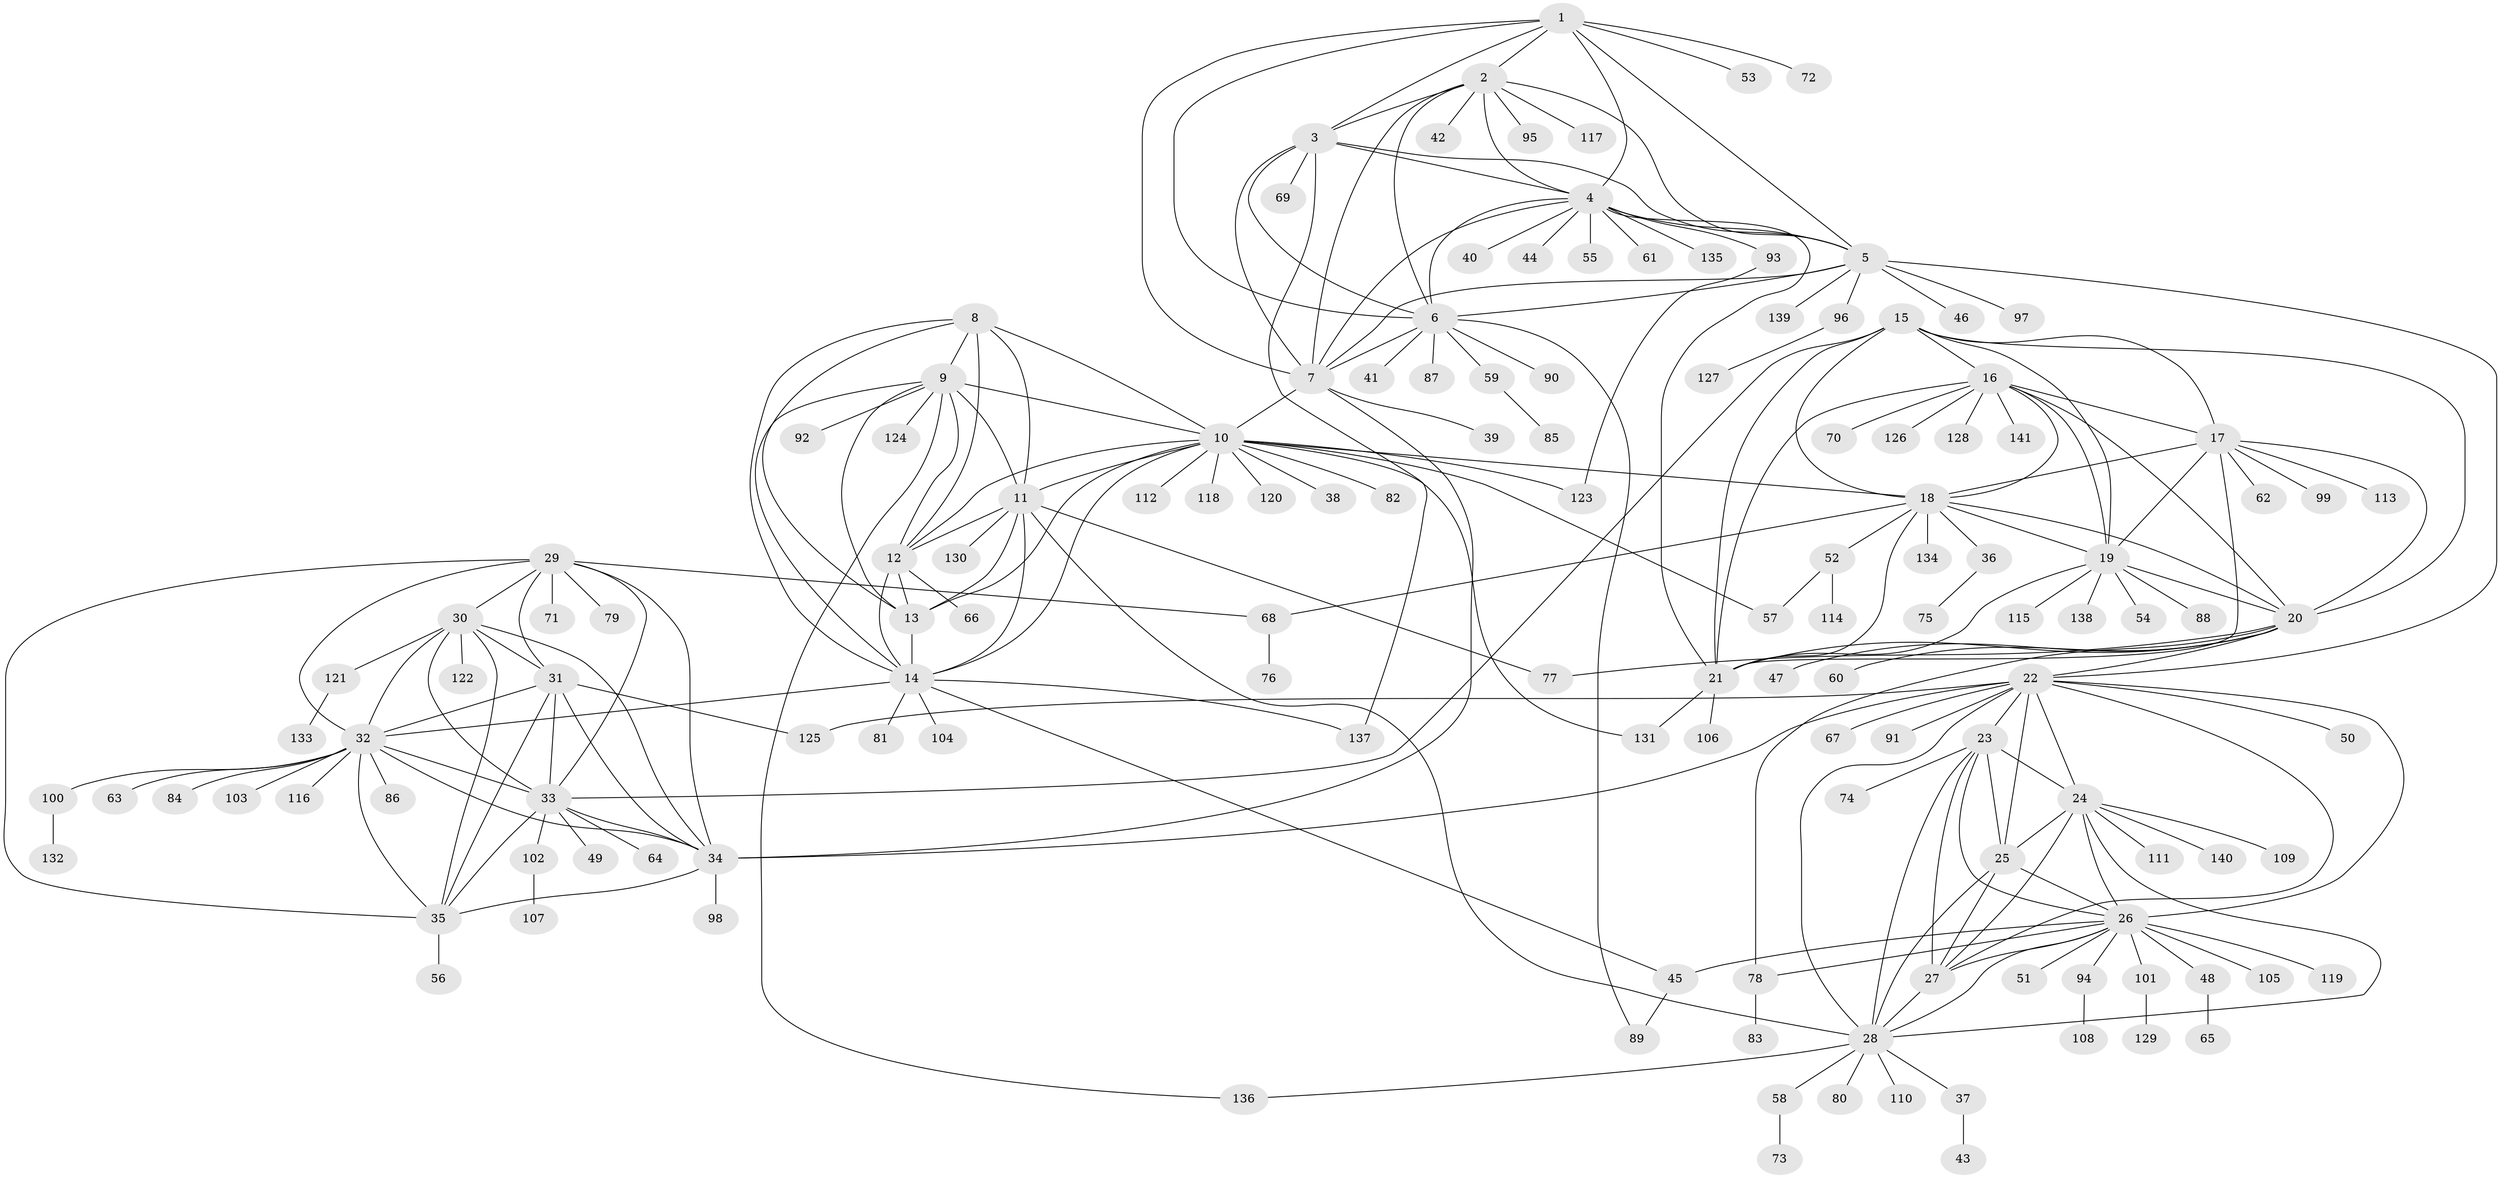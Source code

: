 // Generated by graph-tools (version 1.1) at 2025/50/03/09/25 03:50:36]
// undirected, 141 vertices, 232 edges
graph export_dot {
graph [start="1"]
  node [color=gray90,style=filled];
  1;
  2;
  3;
  4;
  5;
  6;
  7;
  8;
  9;
  10;
  11;
  12;
  13;
  14;
  15;
  16;
  17;
  18;
  19;
  20;
  21;
  22;
  23;
  24;
  25;
  26;
  27;
  28;
  29;
  30;
  31;
  32;
  33;
  34;
  35;
  36;
  37;
  38;
  39;
  40;
  41;
  42;
  43;
  44;
  45;
  46;
  47;
  48;
  49;
  50;
  51;
  52;
  53;
  54;
  55;
  56;
  57;
  58;
  59;
  60;
  61;
  62;
  63;
  64;
  65;
  66;
  67;
  68;
  69;
  70;
  71;
  72;
  73;
  74;
  75;
  76;
  77;
  78;
  79;
  80;
  81;
  82;
  83;
  84;
  85;
  86;
  87;
  88;
  89;
  90;
  91;
  92;
  93;
  94;
  95;
  96;
  97;
  98;
  99;
  100;
  101;
  102;
  103;
  104;
  105;
  106;
  107;
  108;
  109;
  110;
  111;
  112;
  113;
  114;
  115;
  116;
  117;
  118;
  119;
  120;
  121;
  122;
  123;
  124;
  125;
  126;
  127;
  128;
  129;
  130;
  131;
  132;
  133;
  134;
  135;
  136;
  137;
  138;
  139;
  140;
  141;
  1 -- 2;
  1 -- 3;
  1 -- 4;
  1 -- 5;
  1 -- 6;
  1 -- 7;
  1 -- 53;
  1 -- 72;
  2 -- 3;
  2 -- 4;
  2 -- 5;
  2 -- 6;
  2 -- 7;
  2 -- 42;
  2 -- 95;
  2 -- 117;
  3 -- 4;
  3 -- 5;
  3 -- 6;
  3 -- 7;
  3 -- 69;
  3 -- 137;
  4 -- 5;
  4 -- 6;
  4 -- 7;
  4 -- 21;
  4 -- 40;
  4 -- 44;
  4 -- 55;
  4 -- 61;
  4 -- 93;
  4 -- 135;
  5 -- 6;
  5 -- 7;
  5 -- 22;
  5 -- 46;
  5 -- 96;
  5 -- 97;
  5 -- 139;
  6 -- 7;
  6 -- 41;
  6 -- 59;
  6 -- 87;
  6 -- 89;
  6 -- 90;
  7 -- 10;
  7 -- 34;
  7 -- 39;
  8 -- 9;
  8 -- 10;
  8 -- 11;
  8 -- 12;
  8 -- 13;
  8 -- 14;
  9 -- 10;
  9 -- 11;
  9 -- 12;
  9 -- 13;
  9 -- 14;
  9 -- 92;
  9 -- 124;
  9 -- 136;
  10 -- 11;
  10 -- 12;
  10 -- 13;
  10 -- 14;
  10 -- 18;
  10 -- 38;
  10 -- 57;
  10 -- 82;
  10 -- 112;
  10 -- 118;
  10 -- 120;
  10 -- 123;
  10 -- 131;
  11 -- 12;
  11 -- 13;
  11 -- 14;
  11 -- 28;
  11 -- 77;
  11 -- 130;
  12 -- 13;
  12 -- 14;
  12 -- 66;
  13 -- 14;
  14 -- 32;
  14 -- 45;
  14 -- 81;
  14 -- 104;
  14 -- 137;
  15 -- 16;
  15 -- 17;
  15 -- 18;
  15 -- 19;
  15 -- 20;
  15 -- 21;
  15 -- 33;
  16 -- 17;
  16 -- 18;
  16 -- 19;
  16 -- 20;
  16 -- 21;
  16 -- 70;
  16 -- 126;
  16 -- 128;
  16 -- 141;
  17 -- 18;
  17 -- 19;
  17 -- 20;
  17 -- 21;
  17 -- 62;
  17 -- 99;
  17 -- 113;
  18 -- 19;
  18 -- 20;
  18 -- 21;
  18 -- 36;
  18 -- 52;
  18 -- 68;
  18 -- 134;
  19 -- 20;
  19 -- 21;
  19 -- 54;
  19 -- 88;
  19 -- 115;
  19 -- 138;
  20 -- 21;
  20 -- 22;
  20 -- 47;
  20 -- 60;
  20 -- 77;
  20 -- 78;
  21 -- 106;
  21 -- 131;
  22 -- 23;
  22 -- 24;
  22 -- 25;
  22 -- 26;
  22 -- 27;
  22 -- 28;
  22 -- 34;
  22 -- 50;
  22 -- 67;
  22 -- 91;
  22 -- 125;
  23 -- 24;
  23 -- 25;
  23 -- 26;
  23 -- 27;
  23 -- 28;
  23 -- 74;
  24 -- 25;
  24 -- 26;
  24 -- 27;
  24 -- 28;
  24 -- 109;
  24 -- 111;
  24 -- 140;
  25 -- 26;
  25 -- 27;
  25 -- 28;
  26 -- 27;
  26 -- 28;
  26 -- 45;
  26 -- 48;
  26 -- 51;
  26 -- 78;
  26 -- 94;
  26 -- 101;
  26 -- 105;
  26 -- 119;
  27 -- 28;
  28 -- 37;
  28 -- 58;
  28 -- 80;
  28 -- 110;
  28 -- 136;
  29 -- 30;
  29 -- 31;
  29 -- 32;
  29 -- 33;
  29 -- 34;
  29 -- 35;
  29 -- 68;
  29 -- 71;
  29 -- 79;
  30 -- 31;
  30 -- 32;
  30 -- 33;
  30 -- 34;
  30 -- 35;
  30 -- 121;
  30 -- 122;
  31 -- 32;
  31 -- 33;
  31 -- 34;
  31 -- 35;
  31 -- 125;
  32 -- 33;
  32 -- 34;
  32 -- 35;
  32 -- 63;
  32 -- 84;
  32 -- 86;
  32 -- 100;
  32 -- 103;
  32 -- 116;
  33 -- 34;
  33 -- 35;
  33 -- 49;
  33 -- 64;
  33 -- 102;
  34 -- 35;
  34 -- 98;
  35 -- 56;
  36 -- 75;
  37 -- 43;
  45 -- 89;
  48 -- 65;
  52 -- 57;
  52 -- 114;
  58 -- 73;
  59 -- 85;
  68 -- 76;
  78 -- 83;
  93 -- 123;
  94 -- 108;
  96 -- 127;
  100 -- 132;
  101 -- 129;
  102 -- 107;
  121 -- 133;
}
